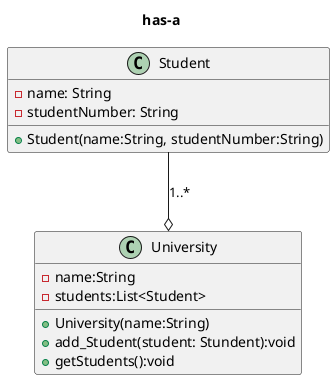 @startuml use-a
title has-a

class Student
{
    -name: String
    -studentNumber: String 
    +Student(name:String, studentNumber:String)
}

class University
{
    -name:String
    -students:List<Student>
    +University(name:String)
    +add_Student(student: Stundent):void
    +getStudents():void
}

Student -down-o University : 1..*

@enduml